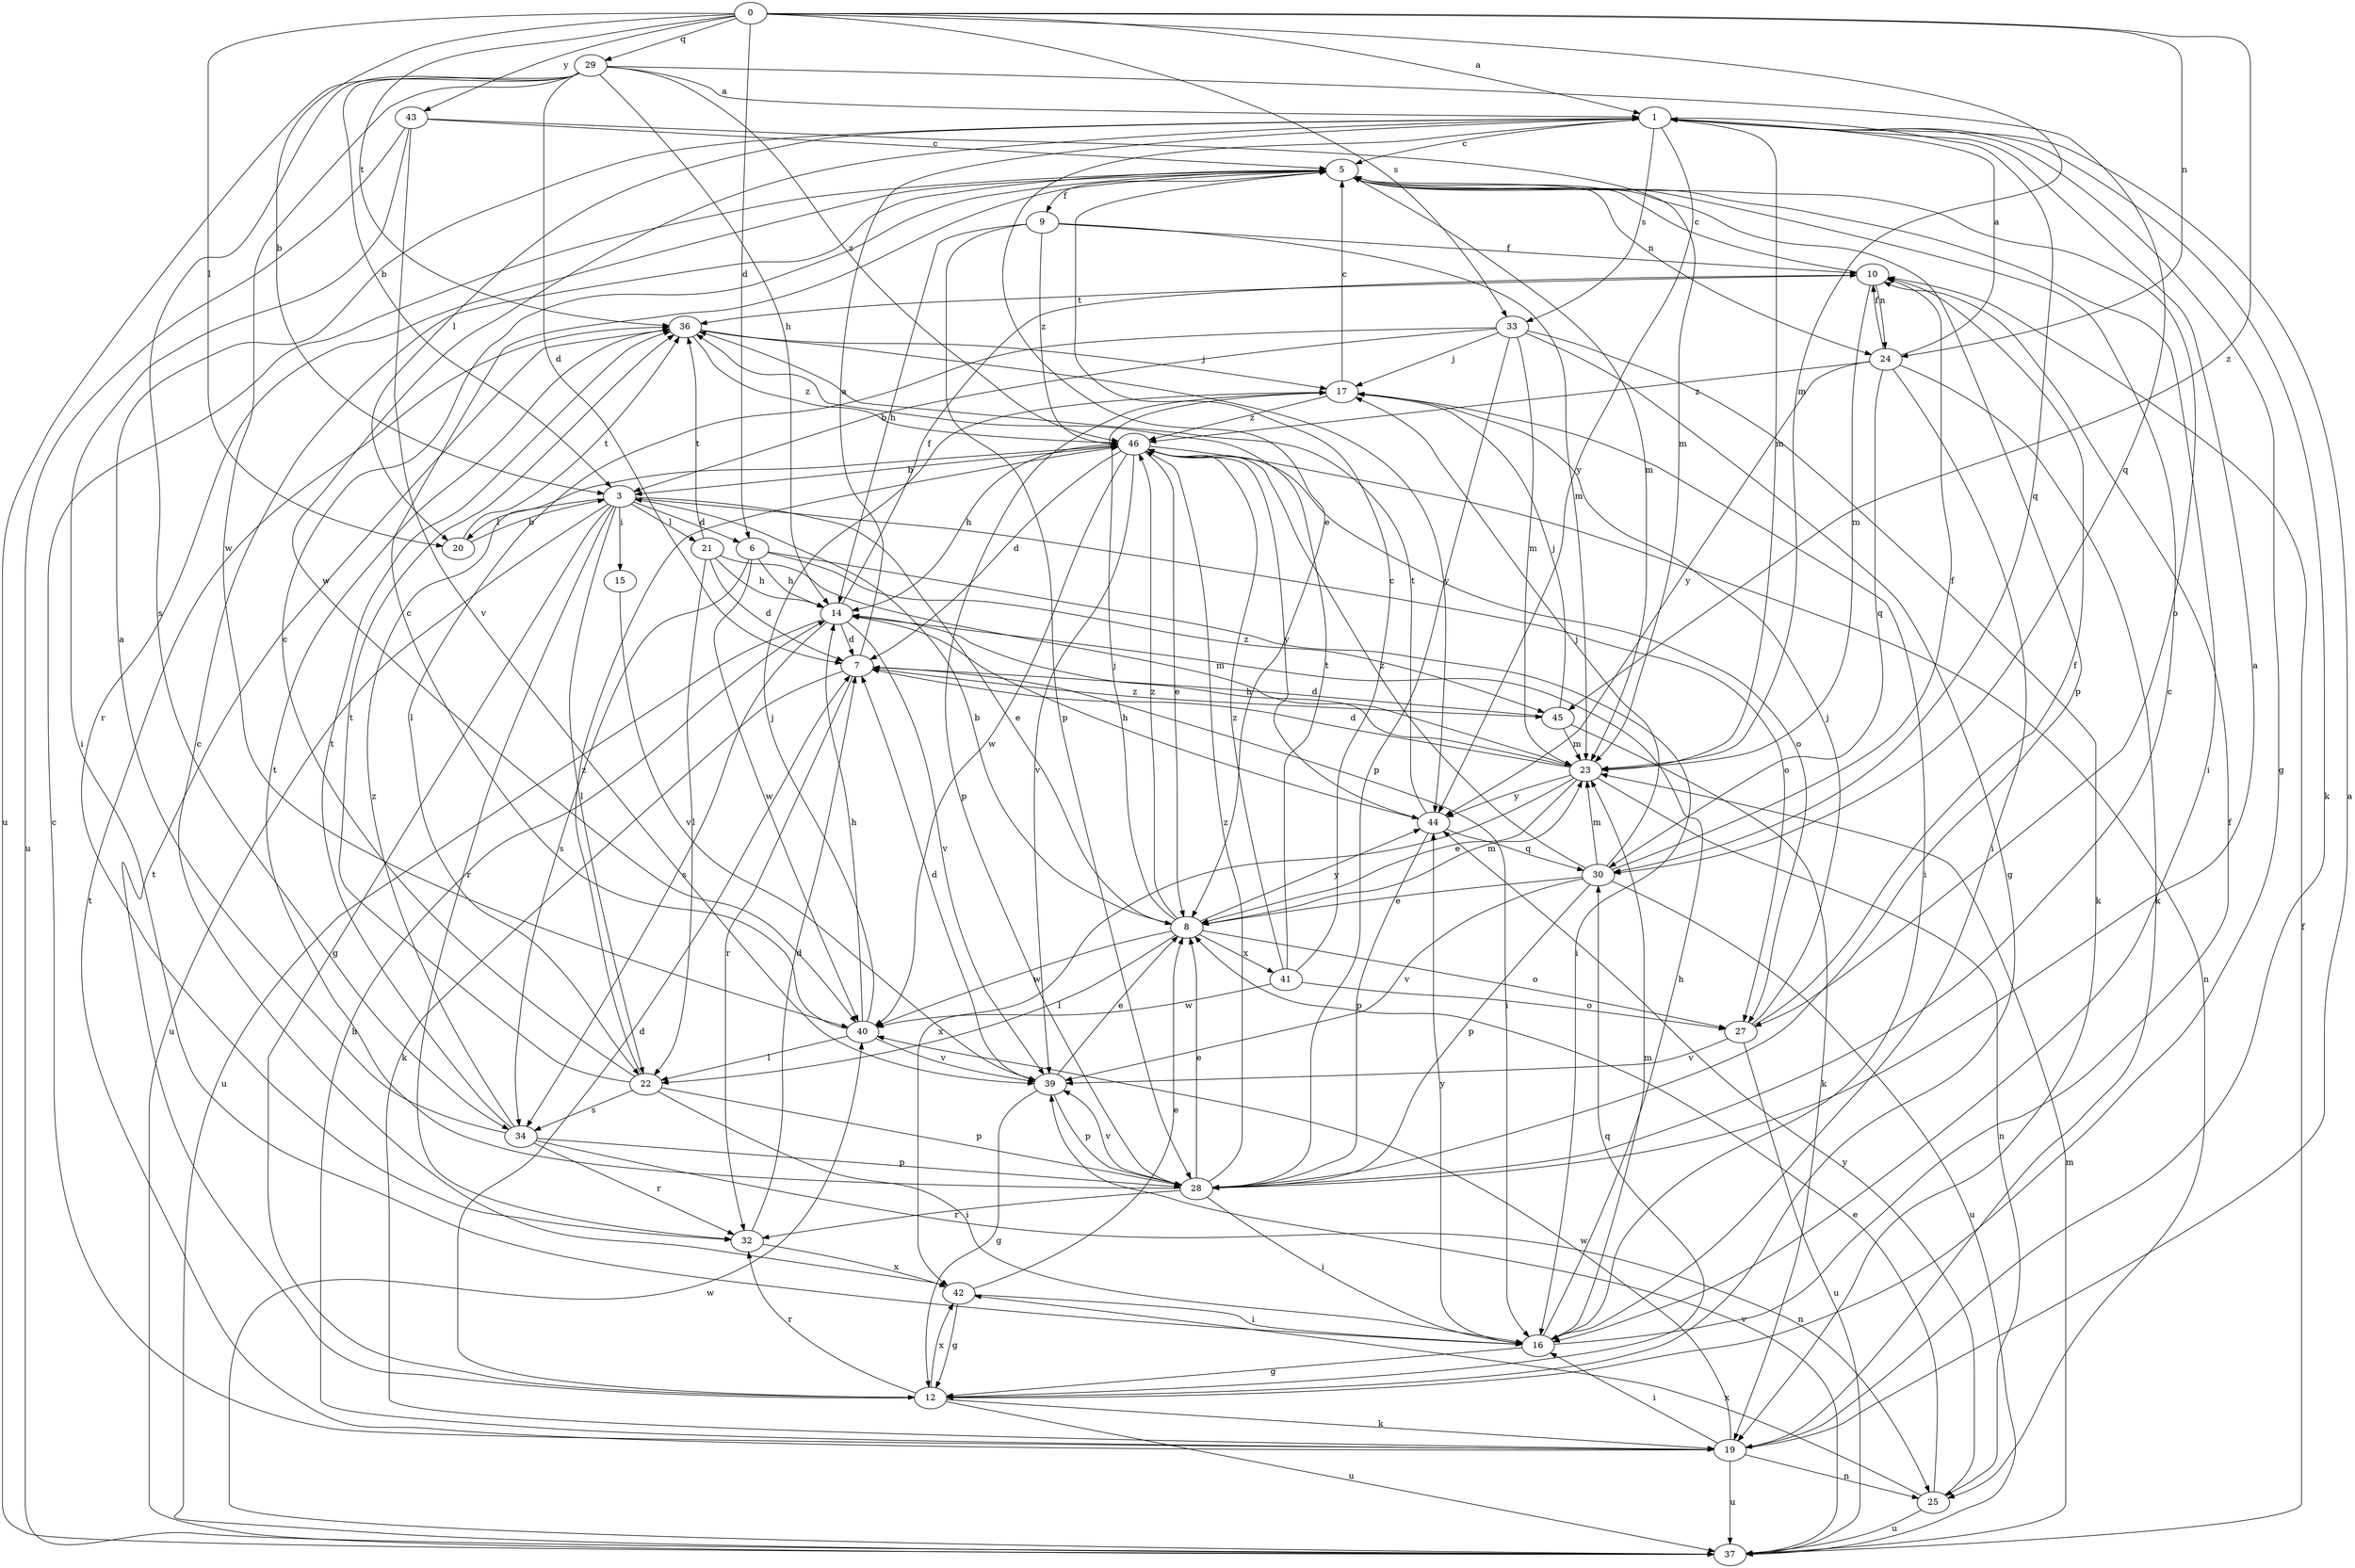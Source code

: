strict digraph  {
0;
1;
3;
5;
6;
7;
8;
9;
10;
12;
14;
15;
16;
17;
19;
20;
21;
22;
23;
24;
25;
27;
28;
29;
30;
32;
33;
34;
36;
37;
39;
40;
41;
42;
43;
44;
45;
46;
0 -> 1  [label=a];
0 -> 3  [label=b];
0 -> 6  [label=d];
0 -> 20  [label=l];
0 -> 23  [label=m];
0 -> 24  [label=n];
0 -> 29  [label=q];
0 -> 33  [label=s];
0 -> 36  [label=t];
0 -> 43  [label=y];
0 -> 45  [label=z];
1 -> 5  [label=c];
1 -> 8  [label=e];
1 -> 12  [label=g];
1 -> 19  [label=k];
1 -> 20  [label=l];
1 -> 23  [label=m];
1 -> 30  [label=q];
1 -> 33  [label=s];
1 -> 40  [label=w];
1 -> 44  [label=y];
3 -> 6  [label=d];
3 -> 8  [label=e];
3 -> 12  [label=g];
3 -> 15  [label=i];
3 -> 20  [label=l];
3 -> 21  [label=l];
3 -> 22  [label=l];
3 -> 27  [label=o];
3 -> 32  [label=r];
3 -> 37  [label=u];
5 -> 9  [label=f];
5 -> 16  [label=i];
5 -> 23  [label=m];
5 -> 24  [label=n];
5 -> 27  [label=o];
5 -> 28  [label=p];
5 -> 32  [label=r];
6 -> 14  [label=h];
6 -> 16  [label=i];
6 -> 34  [label=s];
6 -> 40  [label=w];
6 -> 45  [label=z];
7 -> 1  [label=a];
7 -> 16  [label=i];
7 -> 19  [label=k];
7 -> 32  [label=r];
7 -> 45  [label=z];
8 -> 3  [label=b];
8 -> 17  [label=j];
8 -> 22  [label=l];
8 -> 23  [label=m];
8 -> 27  [label=o];
8 -> 40  [label=w];
8 -> 41  [label=x];
8 -> 44  [label=y];
8 -> 46  [label=z];
9 -> 10  [label=f];
9 -> 14  [label=h];
9 -> 23  [label=m];
9 -> 28  [label=p];
9 -> 46  [label=z];
10 -> 5  [label=c];
10 -> 23  [label=m];
10 -> 24  [label=n];
10 -> 36  [label=t];
12 -> 7  [label=d];
12 -> 19  [label=k];
12 -> 30  [label=q];
12 -> 32  [label=r];
12 -> 36  [label=t];
12 -> 37  [label=u];
12 -> 42  [label=x];
14 -> 7  [label=d];
14 -> 10  [label=f];
14 -> 34  [label=s];
14 -> 37  [label=u];
14 -> 39  [label=v];
15 -> 39  [label=v];
16 -> 10  [label=f];
16 -> 12  [label=g];
16 -> 14  [label=h];
16 -> 23  [label=m];
16 -> 44  [label=y];
17 -> 5  [label=c];
17 -> 16  [label=i];
17 -> 28  [label=p];
17 -> 46  [label=z];
19 -> 1  [label=a];
19 -> 5  [label=c];
19 -> 14  [label=h];
19 -> 16  [label=i];
19 -> 25  [label=n];
19 -> 36  [label=t];
19 -> 37  [label=u];
19 -> 40  [label=w];
20 -> 3  [label=b];
20 -> 36  [label=t];
21 -> 7  [label=d];
21 -> 14  [label=h];
21 -> 22  [label=l];
21 -> 23  [label=m];
21 -> 36  [label=t];
22 -> 5  [label=c];
22 -> 16  [label=i];
22 -> 28  [label=p];
22 -> 34  [label=s];
22 -> 36  [label=t];
22 -> 46  [label=z];
23 -> 7  [label=d];
23 -> 8  [label=e];
23 -> 14  [label=h];
23 -> 25  [label=n];
23 -> 42  [label=x];
23 -> 44  [label=y];
24 -> 1  [label=a];
24 -> 10  [label=f];
24 -> 16  [label=i];
24 -> 19  [label=k];
24 -> 30  [label=q];
24 -> 44  [label=y];
24 -> 46  [label=z];
25 -> 8  [label=e];
25 -> 37  [label=u];
25 -> 42  [label=x];
25 -> 44  [label=y];
27 -> 10  [label=f];
27 -> 17  [label=j];
27 -> 37  [label=u];
27 -> 39  [label=v];
28 -> 1  [label=a];
28 -> 5  [label=c];
28 -> 8  [label=e];
28 -> 16  [label=i];
28 -> 32  [label=r];
28 -> 36  [label=t];
28 -> 39  [label=v];
28 -> 46  [label=z];
29 -> 1  [label=a];
29 -> 3  [label=b];
29 -> 7  [label=d];
29 -> 14  [label=h];
29 -> 30  [label=q];
29 -> 34  [label=s];
29 -> 37  [label=u];
29 -> 40  [label=w];
29 -> 46  [label=z];
30 -> 8  [label=e];
30 -> 10  [label=f];
30 -> 17  [label=j];
30 -> 23  [label=m];
30 -> 28  [label=p];
30 -> 37  [label=u];
30 -> 39  [label=v];
30 -> 46  [label=z];
32 -> 7  [label=d];
32 -> 42  [label=x];
33 -> 3  [label=b];
33 -> 12  [label=g];
33 -> 17  [label=j];
33 -> 19  [label=k];
33 -> 22  [label=l];
33 -> 23  [label=m];
33 -> 28  [label=p];
34 -> 1  [label=a];
34 -> 25  [label=n];
34 -> 28  [label=p];
34 -> 32  [label=r];
34 -> 36  [label=t];
34 -> 46  [label=z];
36 -> 17  [label=j];
36 -> 44  [label=y];
36 -> 46  [label=z];
37 -> 10  [label=f];
37 -> 23  [label=m];
37 -> 39  [label=v];
37 -> 40  [label=w];
39 -> 7  [label=d];
39 -> 8  [label=e];
39 -> 12  [label=g];
39 -> 28  [label=p];
40 -> 5  [label=c];
40 -> 14  [label=h];
40 -> 17  [label=j];
40 -> 22  [label=l];
40 -> 39  [label=v];
41 -> 5  [label=c];
41 -> 27  [label=o];
41 -> 36  [label=t];
41 -> 40  [label=w];
41 -> 46  [label=z];
42 -> 5  [label=c];
42 -> 8  [label=e];
42 -> 12  [label=g];
42 -> 16  [label=i];
43 -> 5  [label=c];
43 -> 16  [label=i];
43 -> 23  [label=m];
43 -> 37  [label=u];
43 -> 39  [label=v];
44 -> 14  [label=h];
44 -> 28  [label=p];
44 -> 30  [label=q];
44 -> 36  [label=t];
45 -> 7  [label=d];
45 -> 17  [label=j];
45 -> 19  [label=k];
45 -> 23  [label=m];
46 -> 3  [label=b];
46 -> 7  [label=d];
46 -> 8  [label=e];
46 -> 14  [label=h];
46 -> 25  [label=n];
46 -> 27  [label=o];
46 -> 39  [label=v];
46 -> 40  [label=w];
46 -> 44  [label=y];
}
